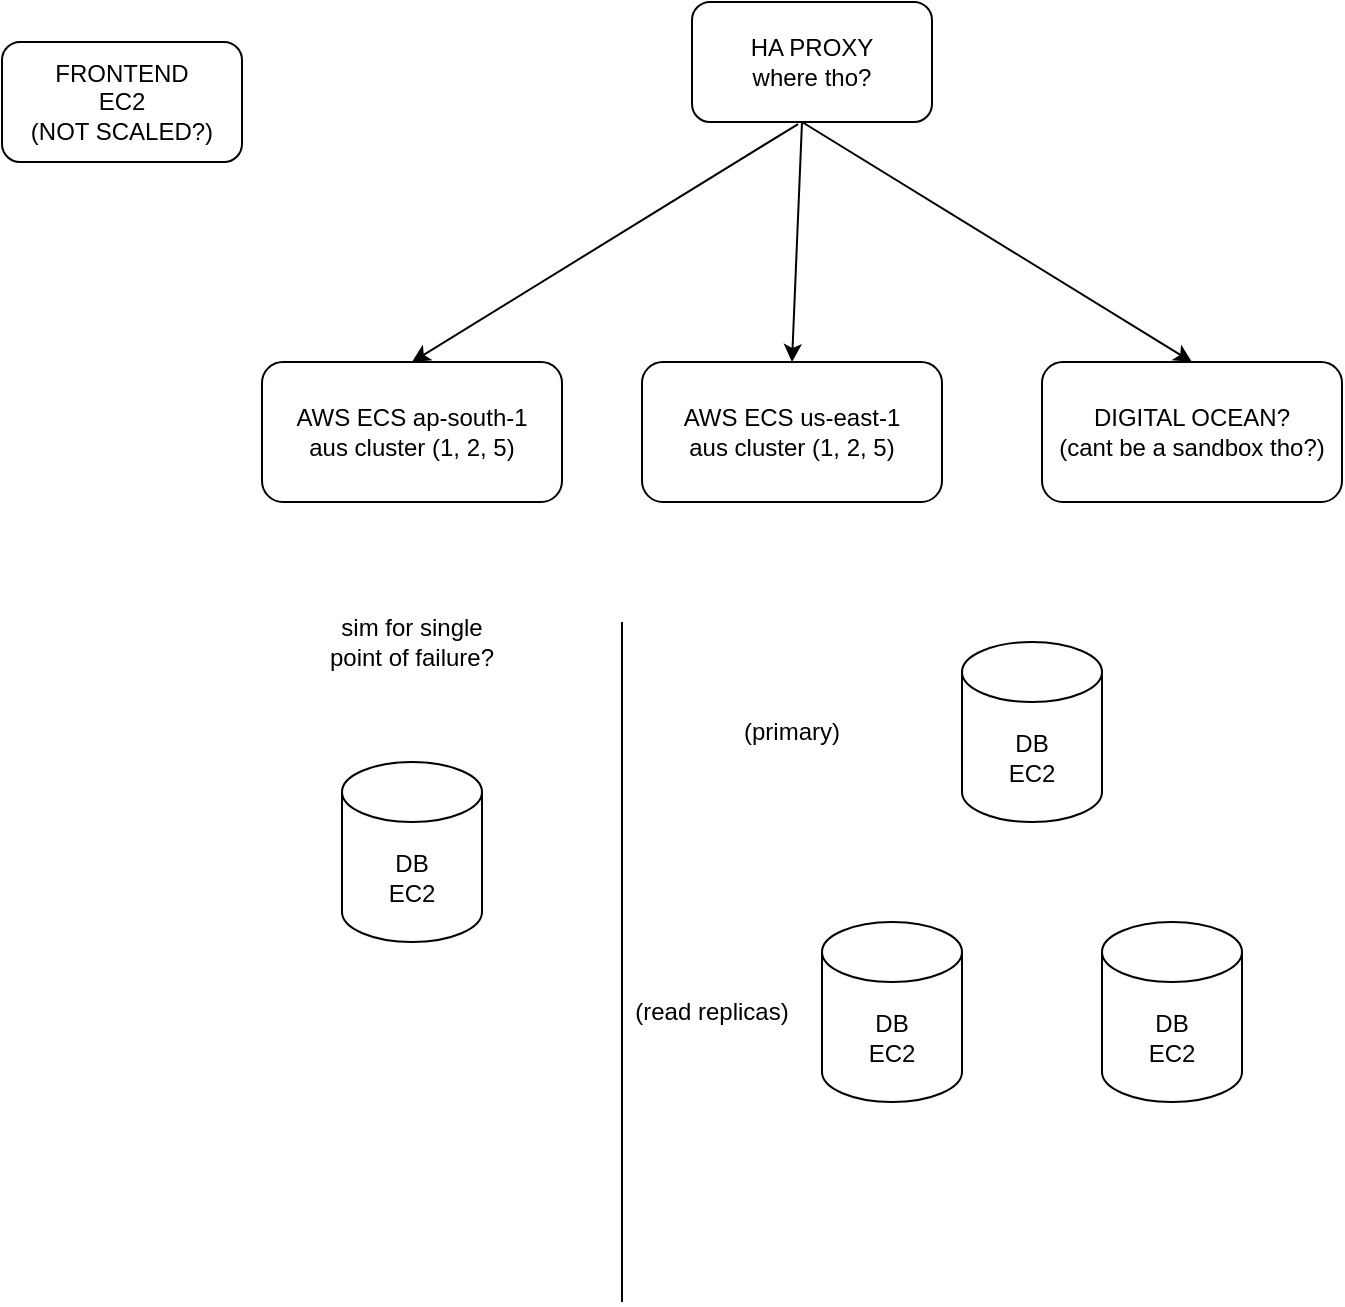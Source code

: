 <mxfile version="26.0.16">
  <diagram name="Page-1" id="XsKjswDsnSn-sBIZdLU6">
    <mxGraphModel dx="989" dy="520" grid="1" gridSize="10" guides="1" tooltips="1" connect="1" arrows="1" fold="1" page="1" pageScale="1" pageWidth="850" pageHeight="1100" math="0" shadow="0">
      <root>
        <mxCell id="0" />
        <mxCell id="1" parent="0" />
        <mxCell id="7-5hp06oOx9DGlblAHuX-1" value="FRONTEND&lt;div&gt;EC2&lt;/div&gt;&lt;div&gt;(NOT SCALED?)&lt;/div&gt;" style="rounded=1;whiteSpace=wrap;html=1;" vertex="1" parent="1">
          <mxGeometry x="130" y="180" width="120" height="60" as="geometry" />
        </mxCell>
        <mxCell id="7-5hp06oOx9DGlblAHuX-2" value="AWS ECS ap-south-1&lt;div&gt;aus cluster (1, 2, 5)&lt;/div&gt;" style="rounded=1;whiteSpace=wrap;html=1;" vertex="1" parent="1">
          <mxGeometry x="260" y="340" width="150" height="70" as="geometry" />
        </mxCell>
        <mxCell id="7-5hp06oOx9DGlblAHuX-4" value="AWS ECS us-east-1&lt;div&gt;aus cluster (1, 2, 5)&lt;/div&gt;" style="rounded=1;whiteSpace=wrap;html=1;" vertex="1" parent="1">
          <mxGeometry x="450" y="340" width="150" height="70" as="geometry" />
        </mxCell>
        <mxCell id="7-5hp06oOx9DGlblAHuX-5" value="DIGITAL OCEAN?&lt;div&gt;(cant be a sandbox tho?)&lt;/div&gt;" style="rounded=1;whiteSpace=wrap;html=1;" vertex="1" parent="1">
          <mxGeometry x="650" y="340" width="150" height="70" as="geometry" />
        </mxCell>
        <mxCell id="7-5hp06oOx9DGlblAHuX-6" value="HA PROXY&lt;br&gt;where tho?" style="rounded=1;whiteSpace=wrap;html=1;" vertex="1" parent="1">
          <mxGeometry x="475" y="160" width="120" height="60" as="geometry" />
        </mxCell>
        <mxCell id="7-5hp06oOx9DGlblAHuX-7" value="" style="endArrow=classic;html=1;rounded=0;exitX=0.442;exitY=1.017;exitDx=0;exitDy=0;exitPerimeter=0;entryX=0.5;entryY=0;entryDx=0;entryDy=0;" edge="1" parent="1" source="7-5hp06oOx9DGlblAHuX-6" target="7-5hp06oOx9DGlblAHuX-2">
          <mxGeometry width="50" height="50" relative="1" as="geometry">
            <mxPoint x="400" y="410" as="sourcePoint" />
            <mxPoint x="450" y="360" as="targetPoint" />
          </mxGeometry>
        </mxCell>
        <mxCell id="7-5hp06oOx9DGlblAHuX-8" value="" style="endArrow=classic;html=1;rounded=0;entryX=0.5;entryY=0;entryDx=0;entryDy=0;" edge="1" parent="1" target="7-5hp06oOx9DGlblAHuX-4">
          <mxGeometry width="50" height="50" relative="1" as="geometry">
            <mxPoint x="530" y="220" as="sourcePoint" />
            <mxPoint x="345" y="350" as="targetPoint" />
          </mxGeometry>
        </mxCell>
        <mxCell id="7-5hp06oOx9DGlblAHuX-9" value="" style="endArrow=classic;html=1;rounded=0;entryX=0.5;entryY=0;entryDx=0;entryDy=0;" edge="1" parent="1" target="7-5hp06oOx9DGlblAHuX-5">
          <mxGeometry width="50" height="50" relative="1" as="geometry">
            <mxPoint x="530" y="220" as="sourcePoint" />
            <mxPoint x="545" y="350" as="targetPoint" />
          </mxGeometry>
        </mxCell>
        <mxCell id="7-5hp06oOx9DGlblAHuX-10" value="DB&lt;div&gt;EC2&lt;/div&gt;" style="shape=cylinder3;whiteSpace=wrap;html=1;boundedLbl=1;backgroundOutline=1;size=15;" vertex="1" parent="1">
          <mxGeometry x="300" y="540" width="70" height="90" as="geometry" />
        </mxCell>
        <mxCell id="7-5hp06oOx9DGlblAHuX-11" value="" style="endArrow=none;html=1;rounded=0;" edge="1" parent="1">
          <mxGeometry width="50" height="50" relative="1" as="geometry">
            <mxPoint x="440" y="810" as="sourcePoint" />
            <mxPoint x="440" y="470" as="targetPoint" />
          </mxGeometry>
        </mxCell>
        <mxCell id="7-5hp06oOx9DGlblAHuX-12" value="DB&lt;div&gt;EC2&lt;/div&gt;" style="shape=cylinder3;whiteSpace=wrap;html=1;boundedLbl=1;backgroundOutline=1;size=15;" vertex="1" parent="1">
          <mxGeometry x="610" y="480" width="70" height="90" as="geometry" />
        </mxCell>
        <mxCell id="7-5hp06oOx9DGlblAHuX-13" value="sim for single point of failure?" style="text;html=1;align=center;verticalAlign=middle;whiteSpace=wrap;rounded=0;" vertex="1" parent="1">
          <mxGeometry x="290" y="450" width="90" height="60" as="geometry" />
        </mxCell>
        <mxCell id="7-5hp06oOx9DGlblAHuX-14" value="DB&lt;div&gt;EC2&lt;/div&gt;" style="shape=cylinder3;whiteSpace=wrap;html=1;boundedLbl=1;backgroundOutline=1;size=15;" vertex="1" parent="1">
          <mxGeometry x="680" y="620" width="70" height="90" as="geometry" />
        </mxCell>
        <mxCell id="7-5hp06oOx9DGlblAHuX-15" value="DB&lt;div&gt;EC2&lt;/div&gt;" style="shape=cylinder3;whiteSpace=wrap;html=1;boundedLbl=1;backgroundOutline=1;size=15;" vertex="1" parent="1">
          <mxGeometry x="540" y="620" width="70" height="90" as="geometry" />
        </mxCell>
        <mxCell id="7-5hp06oOx9DGlblAHuX-16" value="(read replicas)" style="text;html=1;align=center;verticalAlign=middle;whiteSpace=wrap;rounded=0;" vertex="1" parent="1">
          <mxGeometry x="440" y="635" width="90" height="60" as="geometry" />
        </mxCell>
        <mxCell id="7-5hp06oOx9DGlblAHuX-17" value="(primary)" style="text;html=1;align=center;verticalAlign=middle;whiteSpace=wrap;rounded=0;" vertex="1" parent="1">
          <mxGeometry x="480" y="495" width="90" height="60" as="geometry" />
        </mxCell>
      </root>
    </mxGraphModel>
  </diagram>
</mxfile>
